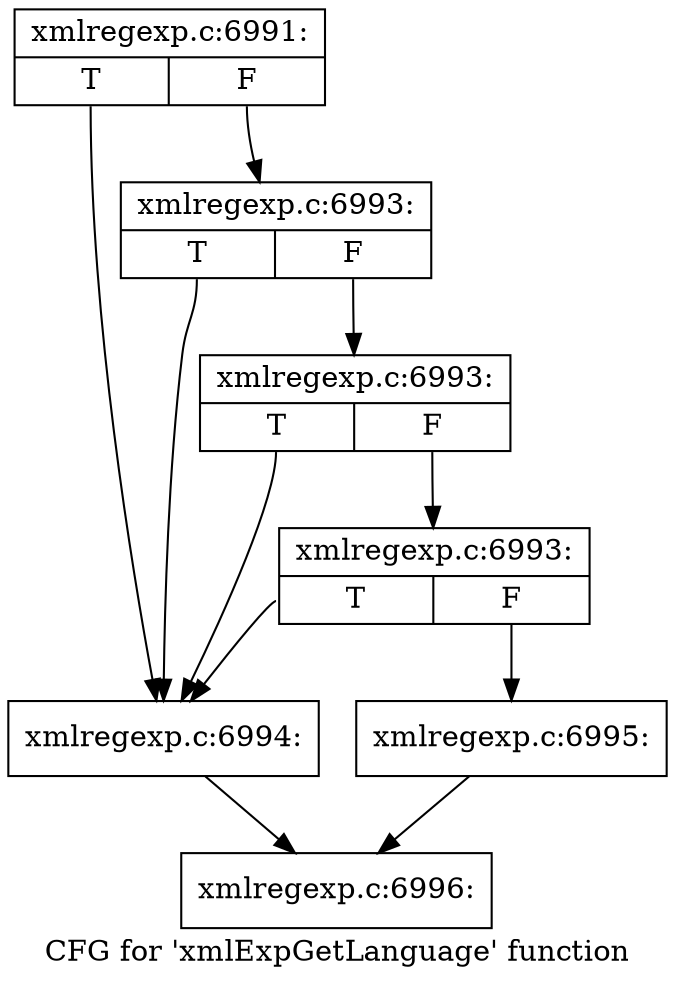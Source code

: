 digraph "CFG for 'xmlExpGetLanguage' function" {
	label="CFG for 'xmlExpGetLanguage' function";

	Node0x419abd0 [shape=record,label="{xmlregexp.c:6991:|{<s0>T|<s1>F}}"];
	Node0x419abd0:s0 -> Node0x419bea0;
	Node0x419abd0:s1 -> Node0x419c040;
	Node0x419c040 [shape=record,label="{xmlregexp.c:6993:|{<s0>T|<s1>F}}"];
	Node0x419c040:s0 -> Node0x419bea0;
	Node0x419c040:s1 -> Node0x419bfc0;
	Node0x419bfc0 [shape=record,label="{xmlregexp.c:6993:|{<s0>T|<s1>F}}"];
	Node0x419bfc0:s0 -> Node0x419bea0;
	Node0x419bfc0:s1 -> Node0x419bf40;
	Node0x419bf40 [shape=record,label="{xmlregexp.c:6993:|{<s0>T|<s1>F}}"];
	Node0x419bf40:s0 -> Node0x419bea0;
	Node0x419bf40:s1 -> Node0x419bef0;
	Node0x419bea0 [shape=record,label="{xmlregexp.c:6994:}"];
	Node0x419bea0 -> Node0x40f0b20;
	Node0x419bef0 [shape=record,label="{xmlregexp.c:6995:}"];
	Node0x419bef0 -> Node0x40f0b20;
	Node0x40f0b20 [shape=record,label="{xmlregexp.c:6996:}"];
}
